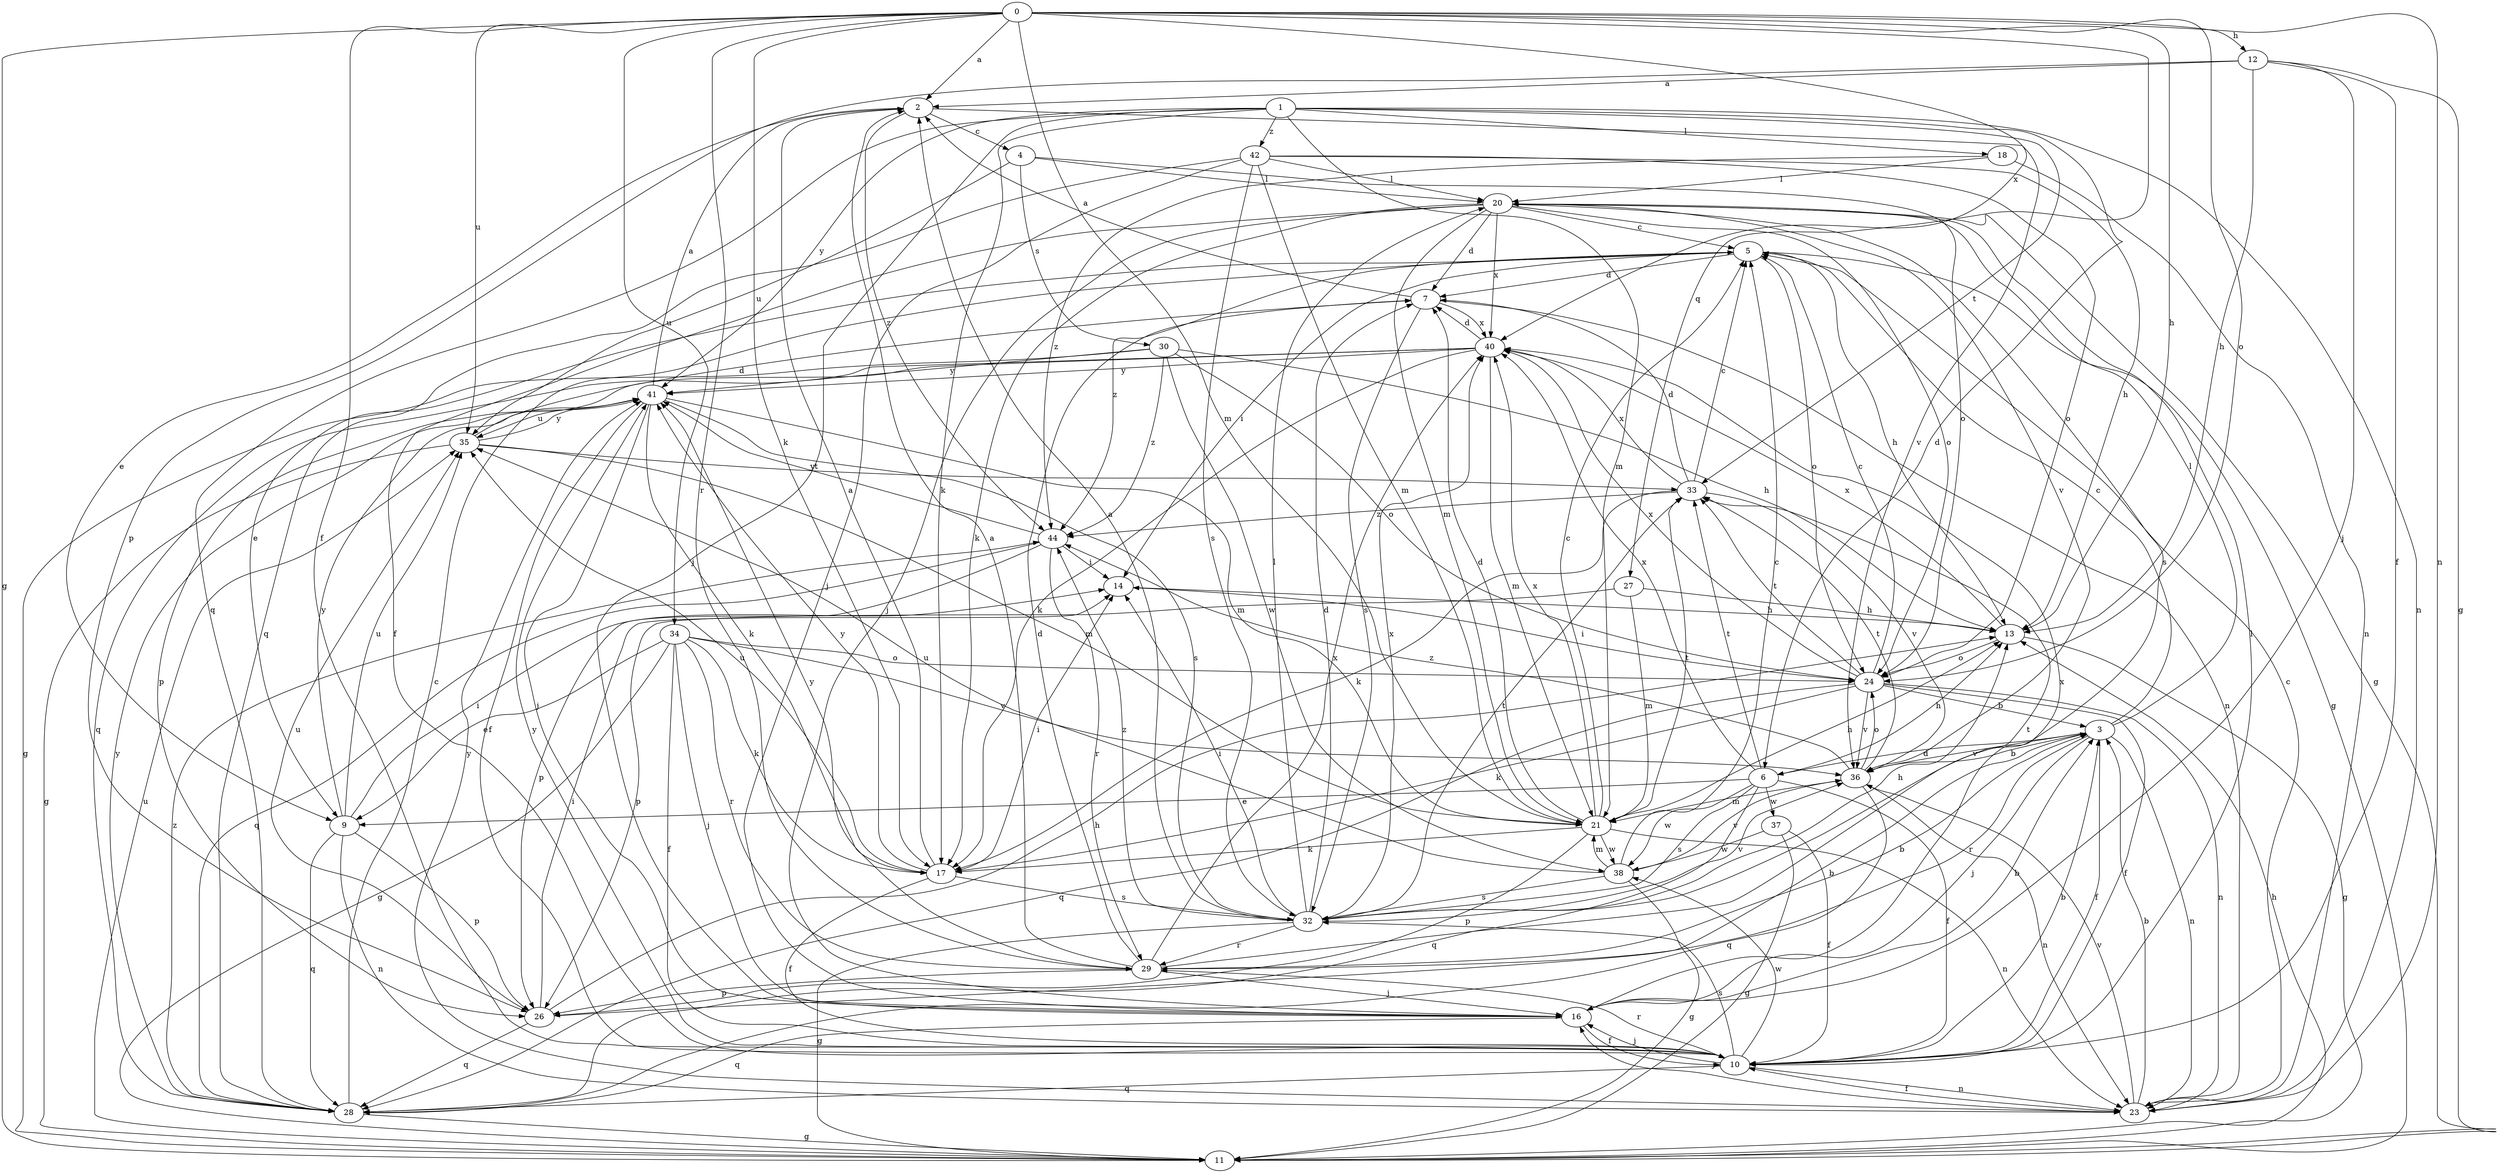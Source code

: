strict digraph  {
0;
1;
2;
3;
4;
5;
6;
7;
9;
10;
11;
12;
13;
14;
16;
17;
18;
20;
21;
23;
24;
26;
27;
28;
29;
30;
32;
33;
34;
35;
36;
37;
38;
40;
41;
42;
44;
0 -> 2  [label=a];
0 -> 10  [label=f];
0 -> 11  [label=g];
0 -> 12  [label=h];
0 -> 13  [label=h];
0 -> 17  [label=k];
0 -> 21  [label=m];
0 -> 23  [label=n];
0 -> 24  [label=o];
0 -> 27  [label=q];
0 -> 29  [label=r];
0 -> 34  [label=u];
0 -> 35  [label=u];
0 -> 40  [label=x];
1 -> 6  [label=d];
1 -> 16  [label=j];
1 -> 17  [label=k];
1 -> 18  [label=l];
1 -> 21  [label=m];
1 -> 23  [label=n];
1 -> 28  [label=q];
1 -> 33  [label=t];
1 -> 41  [label=y];
1 -> 42  [label=z];
2 -> 4  [label=c];
2 -> 9  [label=e];
2 -> 36  [label=v];
2 -> 44  [label=z];
3 -> 5  [label=c];
3 -> 6  [label=d];
3 -> 10  [label=f];
3 -> 16  [label=j];
3 -> 20  [label=l];
3 -> 23  [label=n];
3 -> 29  [label=r];
3 -> 36  [label=v];
4 -> 20  [label=l];
4 -> 24  [label=o];
4 -> 30  [label=s];
4 -> 35  [label=u];
5 -> 7  [label=d];
5 -> 9  [label=e];
5 -> 11  [label=g];
5 -> 13  [label=h];
5 -> 14  [label=i];
5 -> 24  [label=o];
5 -> 44  [label=z];
6 -> 9  [label=e];
6 -> 10  [label=f];
6 -> 13  [label=h];
6 -> 28  [label=q];
6 -> 32  [label=s];
6 -> 33  [label=t];
6 -> 37  [label=w];
6 -> 38  [label=w];
6 -> 40  [label=x];
7 -> 2  [label=a];
7 -> 23  [label=n];
7 -> 32  [label=s];
7 -> 40  [label=x];
9 -> 14  [label=i];
9 -> 23  [label=n];
9 -> 26  [label=p];
9 -> 28  [label=q];
9 -> 35  [label=u];
9 -> 41  [label=y];
10 -> 3  [label=b];
10 -> 16  [label=j];
10 -> 20  [label=l];
10 -> 23  [label=n];
10 -> 28  [label=q];
10 -> 29  [label=r];
10 -> 32  [label=s];
10 -> 38  [label=w];
10 -> 41  [label=y];
11 -> 13  [label=h];
11 -> 35  [label=u];
12 -> 2  [label=a];
12 -> 10  [label=f];
12 -> 11  [label=g];
12 -> 13  [label=h];
12 -> 16  [label=j];
12 -> 26  [label=p];
13 -> 11  [label=g];
13 -> 24  [label=o];
13 -> 40  [label=x];
14 -> 13  [label=h];
16 -> 3  [label=b];
16 -> 10  [label=f];
16 -> 28  [label=q];
16 -> 40  [label=x];
17 -> 2  [label=a];
17 -> 10  [label=f];
17 -> 14  [label=i];
17 -> 32  [label=s];
17 -> 35  [label=u];
17 -> 41  [label=y];
18 -> 20  [label=l];
18 -> 23  [label=n];
18 -> 44  [label=z];
20 -> 5  [label=c];
20 -> 7  [label=d];
20 -> 10  [label=f];
20 -> 11  [label=g];
20 -> 16  [label=j];
20 -> 17  [label=k];
20 -> 21  [label=m];
20 -> 24  [label=o];
20 -> 32  [label=s];
20 -> 36  [label=v];
20 -> 40  [label=x];
21 -> 5  [label=c];
21 -> 7  [label=d];
21 -> 13  [label=h];
21 -> 17  [label=k];
21 -> 23  [label=n];
21 -> 26  [label=p];
21 -> 33  [label=t];
21 -> 38  [label=w];
21 -> 40  [label=x];
23 -> 3  [label=b];
23 -> 5  [label=c];
23 -> 10  [label=f];
23 -> 16  [label=j];
23 -> 36  [label=v];
23 -> 41  [label=y];
24 -> 3  [label=b];
24 -> 5  [label=c];
24 -> 10  [label=f];
24 -> 14  [label=i];
24 -> 17  [label=k];
24 -> 23  [label=n];
24 -> 28  [label=q];
24 -> 33  [label=t];
24 -> 36  [label=v];
24 -> 40  [label=x];
26 -> 3  [label=b];
26 -> 13  [label=h];
26 -> 14  [label=i];
26 -> 28  [label=q];
26 -> 35  [label=u];
27 -> 13  [label=h];
27 -> 21  [label=m];
27 -> 26  [label=p];
28 -> 5  [label=c];
28 -> 11  [label=g];
28 -> 41  [label=y];
28 -> 44  [label=z];
29 -> 2  [label=a];
29 -> 3  [label=b];
29 -> 7  [label=d];
29 -> 16  [label=j];
29 -> 26  [label=p];
29 -> 33  [label=t];
29 -> 40  [label=x];
29 -> 41  [label=y];
30 -> 11  [label=g];
30 -> 13  [label=h];
30 -> 24  [label=o];
30 -> 38  [label=w];
30 -> 41  [label=y];
30 -> 44  [label=z];
32 -> 2  [label=a];
32 -> 7  [label=d];
32 -> 11  [label=g];
32 -> 13  [label=h];
32 -> 14  [label=i];
32 -> 20  [label=l];
32 -> 29  [label=r];
32 -> 33  [label=t];
32 -> 36  [label=v];
32 -> 40  [label=x];
32 -> 44  [label=z];
33 -> 5  [label=c];
33 -> 7  [label=d];
33 -> 17  [label=k];
33 -> 36  [label=v];
33 -> 40  [label=x];
33 -> 44  [label=z];
34 -> 9  [label=e];
34 -> 10  [label=f];
34 -> 11  [label=g];
34 -> 16  [label=j];
34 -> 17  [label=k];
34 -> 24  [label=o];
34 -> 29  [label=r];
34 -> 36  [label=v];
35 -> 7  [label=d];
35 -> 11  [label=g];
35 -> 21  [label=m];
35 -> 33  [label=t];
35 -> 41  [label=y];
36 -> 3  [label=b];
36 -> 21  [label=m];
36 -> 23  [label=n];
36 -> 24  [label=o];
36 -> 28  [label=q];
36 -> 33  [label=t];
36 -> 44  [label=z];
37 -> 10  [label=f];
37 -> 11  [label=g];
37 -> 38  [label=w];
38 -> 5  [label=c];
38 -> 11  [label=g];
38 -> 21  [label=m];
38 -> 32  [label=s];
38 -> 35  [label=u];
38 -> 36  [label=v];
40 -> 7  [label=d];
40 -> 17  [label=k];
40 -> 21  [label=m];
40 -> 26  [label=p];
40 -> 28  [label=q];
40 -> 41  [label=y];
41 -> 2  [label=a];
41 -> 10  [label=f];
41 -> 16  [label=j];
41 -> 17  [label=k];
41 -> 21  [label=m];
41 -> 32  [label=s];
41 -> 35  [label=u];
42 -> 13  [label=h];
42 -> 16  [label=j];
42 -> 20  [label=l];
42 -> 21  [label=m];
42 -> 24  [label=o];
42 -> 28  [label=q];
42 -> 32  [label=s];
44 -> 14  [label=i];
44 -> 26  [label=p];
44 -> 28  [label=q];
44 -> 29  [label=r];
44 -> 41  [label=y];
}
